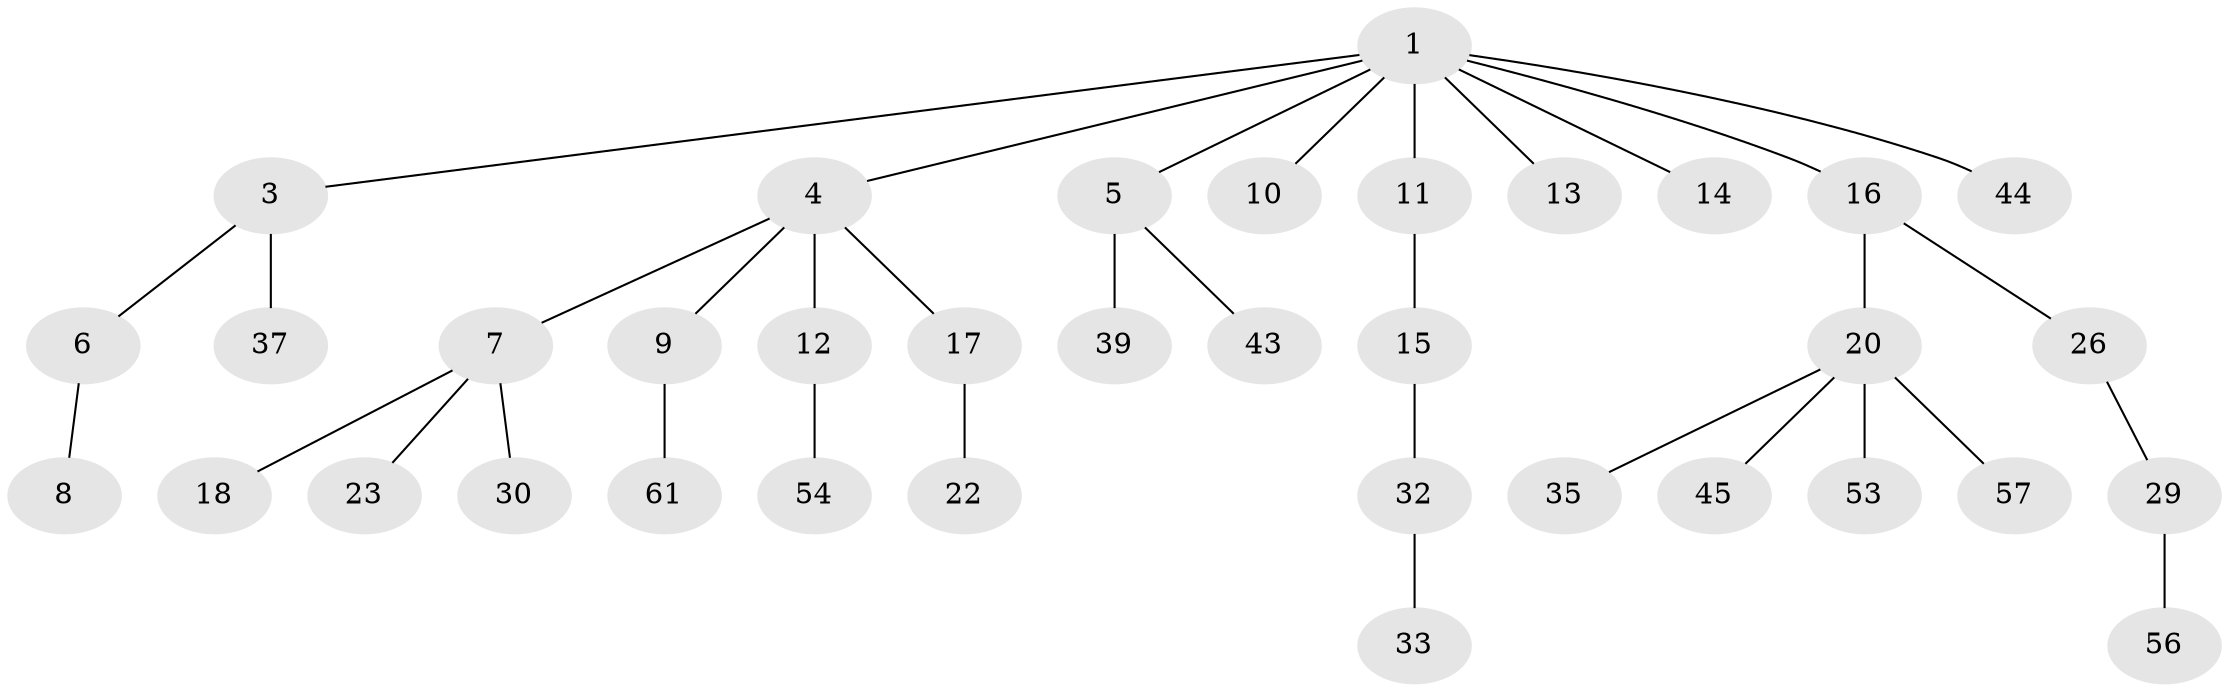 // original degree distribution, {6: 0.01639344262295082, 5: 0.03278688524590164, 3: 0.13114754098360656, 4: 0.08196721311475409, 1: 0.4918032786885246, 2: 0.2459016393442623}
// Generated by graph-tools (version 1.1) at 2025/19/03/04/25 18:19:26]
// undirected, 36 vertices, 35 edges
graph export_dot {
graph [start="1"]
  node [color=gray90,style=filled];
  1 [super="+2"];
  3;
  4;
  5;
  6 [super="+55+47"];
  7;
  8;
  9 [super="+31+59"];
  10 [super="+28"];
  11;
  12 [super="+19+36"];
  13 [super="+52"];
  14 [super="+48"];
  15 [super="+40+21"];
  16 [super="+58"];
  17 [super="+50+34"];
  18;
  20 [super="+27+42"];
  22;
  23 [super="+46"];
  26;
  29;
  30;
  32;
  33;
  35;
  37 [super="+49"];
  39;
  43;
  44 [super="+60"];
  45;
  53;
  54;
  56;
  57;
  61;
  1 -- 5;
  1 -- 10;
  1 -- 13;
  1 -- 14;
  1 -- 44;
  1 -- 16;
  1 -- 3;
  1 -- 4;
  1 -- 11;
  3 -- 6;
  3 -- 37;
  4 -- 7;
  4 -- 9;
  4 -- 12;
  4 -- 17;
  5 -- 39;
  5 -- 43;
  6 -- 8;
  7 -- 18;
  7 -- 23;
  7 -- 30;
  9 -- 61;
  11 -- 15;
  12 -- 54;
  15 -- 32;
  16 -- 20;
  16 -- 26;
  17 -- 22;
  20 -- 35;
  20 -- 45;
  20 -- 57;
  20 -- 53;
  26 -- 29;
  29 -- 56;
  32 -- 33;
}
